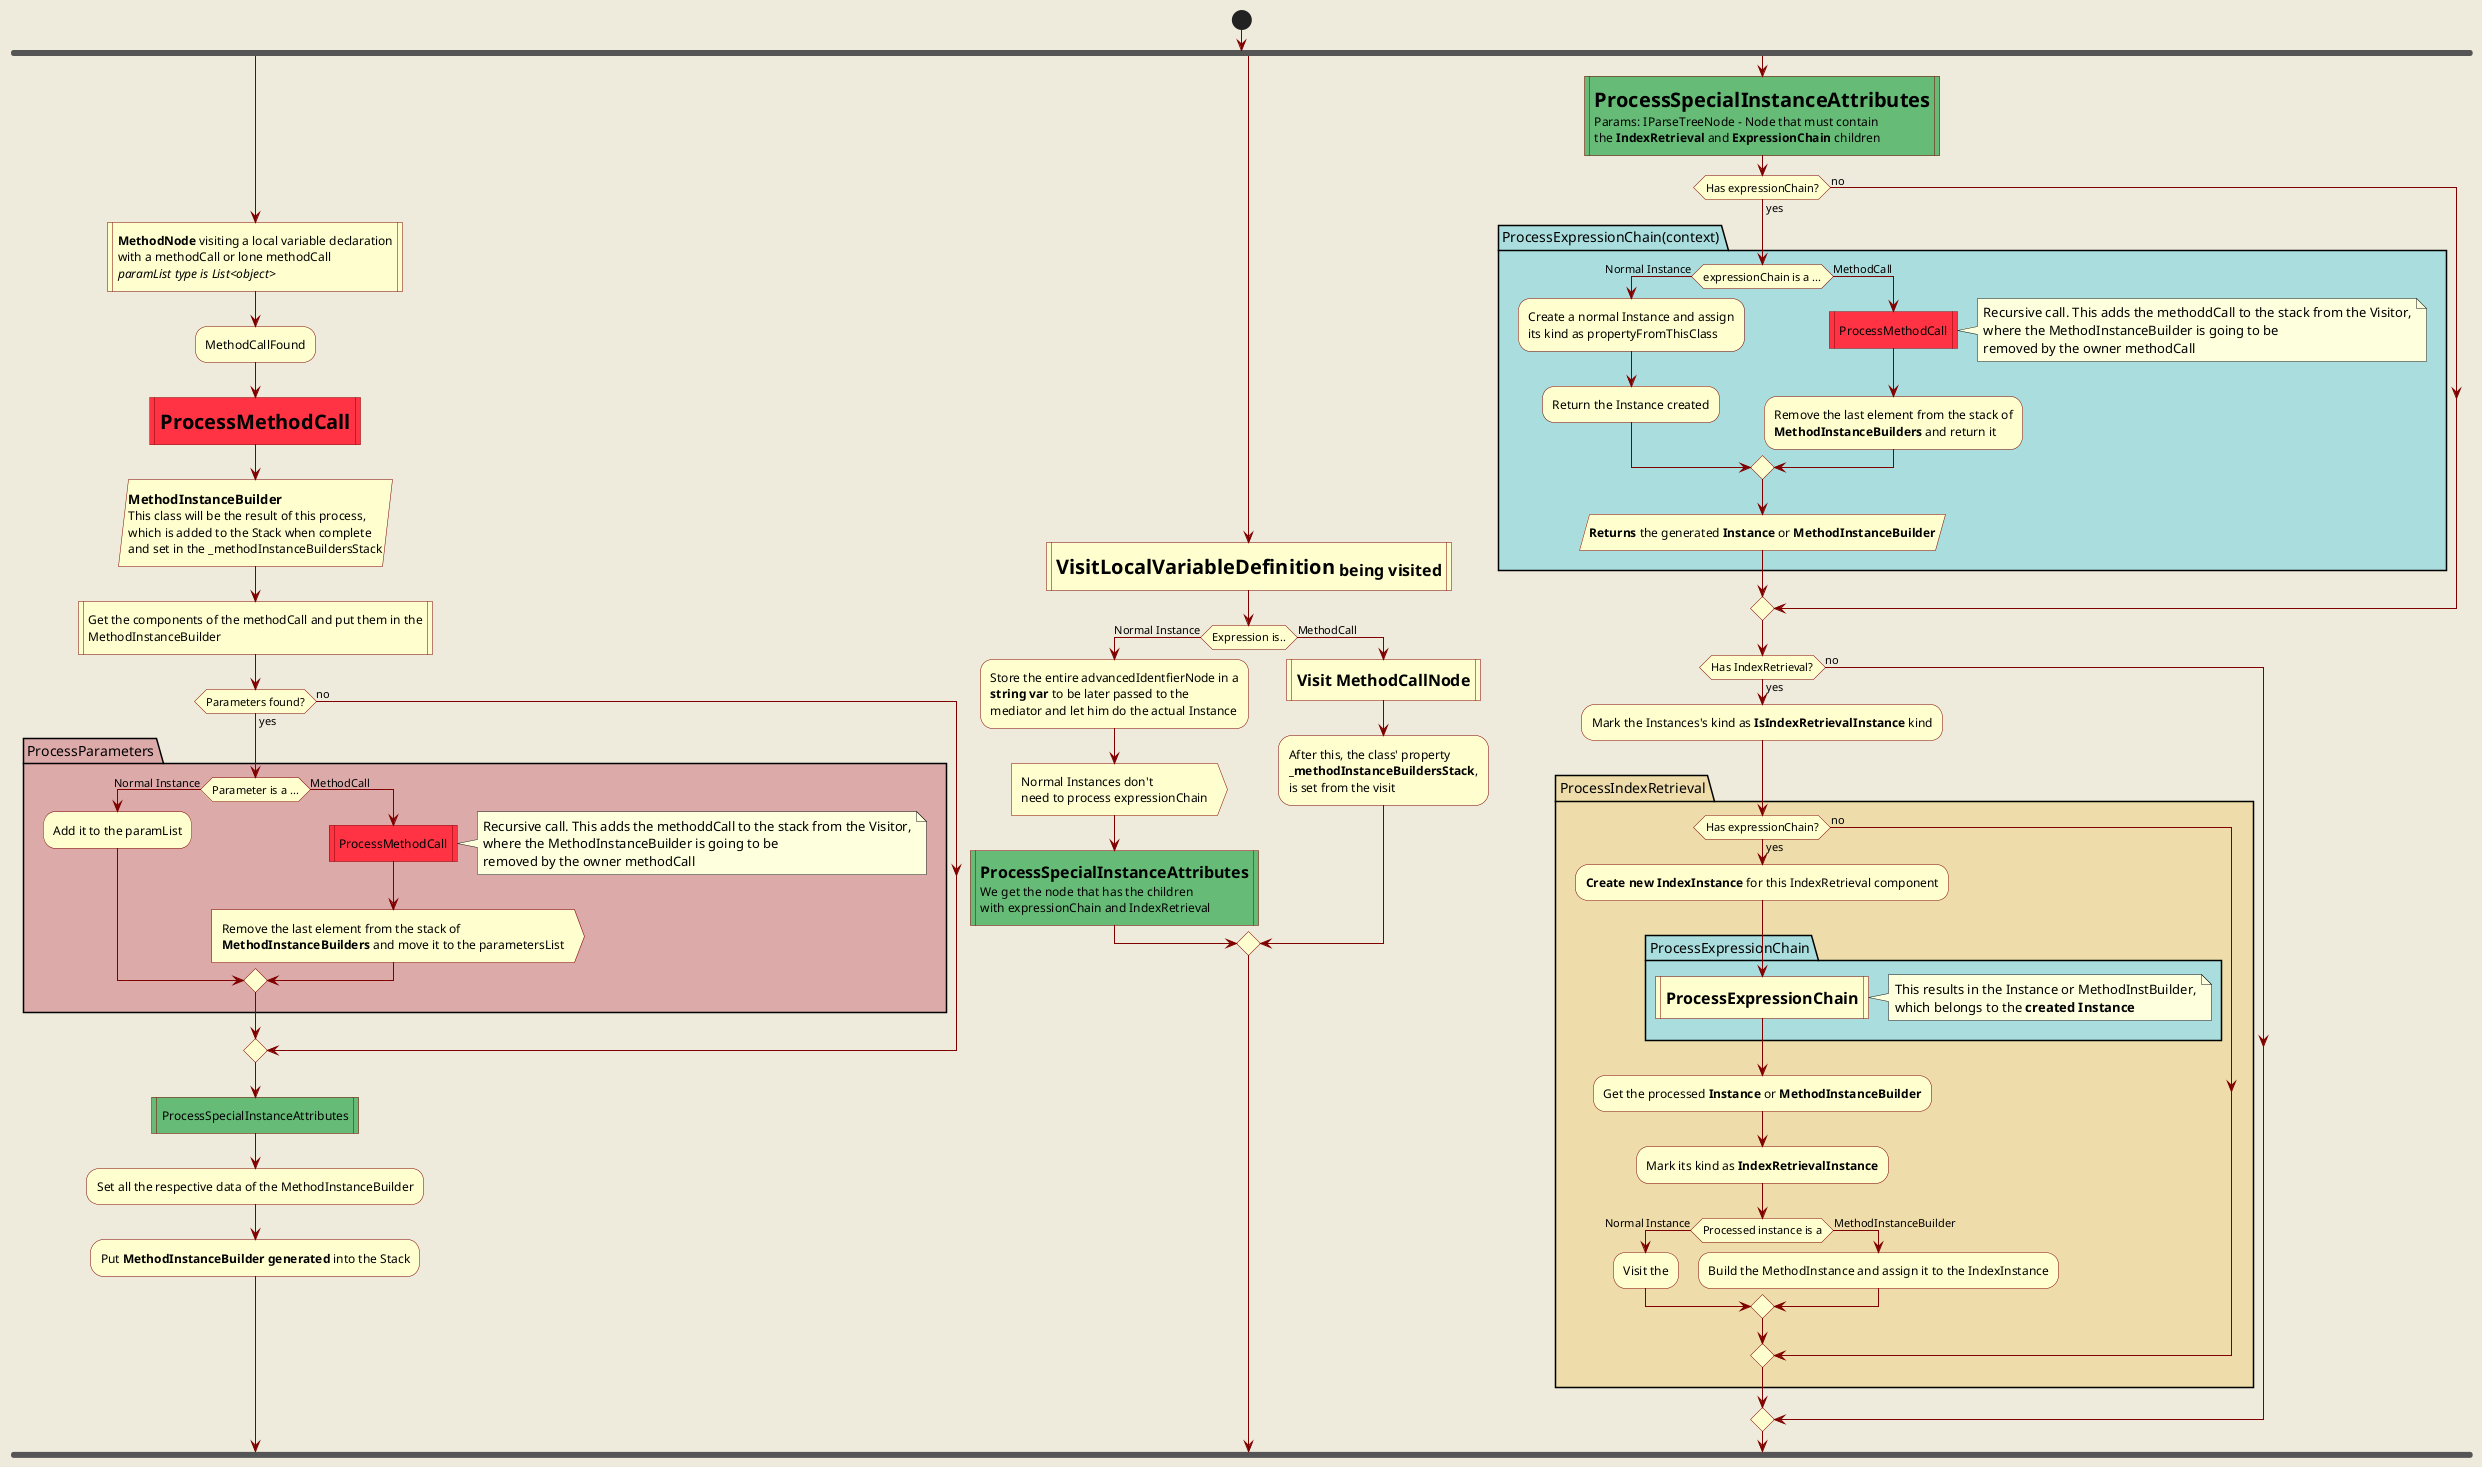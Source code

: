 @startuml
skinparam MaxMessageSize 30
'skinparam Ranksep 45
Skinparam backgroundColor #EEEBDC
skinparam wrapWidth 450
skinparam activity {
ArrowColor Maroon
LifeLineBackgroundColor #EEEBDC
LifeLineBorderColor Maroon
GroupBackgroundColor #EEEBDC
ParticipantBackgroundColor #EEEBDC
BorderColor Maroon
BackgroundColor  #fefece
}
'squence diagram skin



start
fork
:**MethodNode** visiting a local variable declaration 
with a methodCall or lone methodCall
==== paramList type is List<object>|
:MethodCallFound;
#f34:=**ProcessMethodCall**|
:===MethodInstanceBuilder
This class will be the result of this process, 
which is added to the Stack when complete
and set in the _methodInstanceBuildersStack/
:Get the components of the methodCall and put them in the MethodInstanceBuilder| 
if (Parameters found?) is (no) then
else (yes)
package ProcessParameters #daa {
  if (Parameter is a ...) is (Normal Instance) then
    :Add it to the paramList;
  else (MethodCall)
    #f34:ProcessMethodCall|
    note right
    Recursive call. This adds the methoddCall to the stack from the Visitor,
    where the MethodInstanceBuilder is going to be 
    removed by the owner methodCall
    end note
    :Remove the last element from the stack of 
    **MethodInstanceBuilders** and move it to the parametersList>
  endif
}
endif
#6b7:ProcessSpecialInstanceAttributes|
:Set all the respective data of the MethodInstanceBuilder;

:Put **MethodInstanceBuilder generated** into the Stack;




'//===========================  VisitExpression 
fork again
:=**VisitLocalVariableDefinition** being visited|
if (Expression is..) is (Normal Instance) then
  :Store the entire advancedIdentfierNode in a  
  **string var** to be later passed to the 
  mediator and let him do the actual Instance;
  :Normal Instances don't 
  need to process expressionChain>
  #6b7:=ProcessSpecialInstanceAttributes
  We get the node that has the children 
  with expressionChain and IndexRetrieval|
else (MethodCall)
  :=Visit MethodCallNode|
  :After this, the class' property 
  **_methodInstanceBuildersStack**, 
  is set from the visit;

endif





fork again
#6b7:=**ProcessSpecialInstanceAttributes**
Params: IParseTreeNode - Node that must contain 
the **IndexRetrieval** and **ExpressionChain** children|

if (Has expressionChain?) is (no) then
else (yes)
package ProcessExpressionChain(context) #add {
  if (expressionChain is a ...) is (Normal Instance) then
      :Create a normal Instance and assign 
      its kind as propertyFromThisClass;
      :Return the Instance created;
  else (MethodCall)
    #f34:ProcessMethodCall|
    note right
    Recursive call. This adds the methoddCall to the stack from the Visitor, 
    where the MethodInstanceBuilder is going to be 
    removed by the owner methodCall
    end note
    :Remove the last element from the stack of 
    **MethodInstanceBuilders** and return it;
  endif
  :**Returns** the generated **Instance** or **MethodInstanceBuilder**/
}
endif

if (Has IndexRetrieval?) is (no) then
else (yes)
  :Mark the Instances's kind as **IsIndexRetrievalInstance** kind;
package ProcessIndexRetrieval #eda {
  if (Has expressionChain?) is (no) then
  else (yes)
  :**Create new IndexInstance** for this IndexRetrieval component;
  package ProcessExpressionChain #add {
    :=ProcessExpressionChain|
    note right
    This results in the Instance or MethodInstBuilder, 
    which belongs to the **created Instance**
    end note
  }
  :Get the processed **Instance** or **MethodInstanceBuilder**;
  :Mark its kind as **IndexRetrievalInstance**;
  if (Processed instance is a) is (Normal Instance) then
    :Visit the ;
  else (MethodInstanceBuilder)
    :Build the MethodInstance and assign it to the IndexInstance;
  endif

  endif
}
endif

@enduml